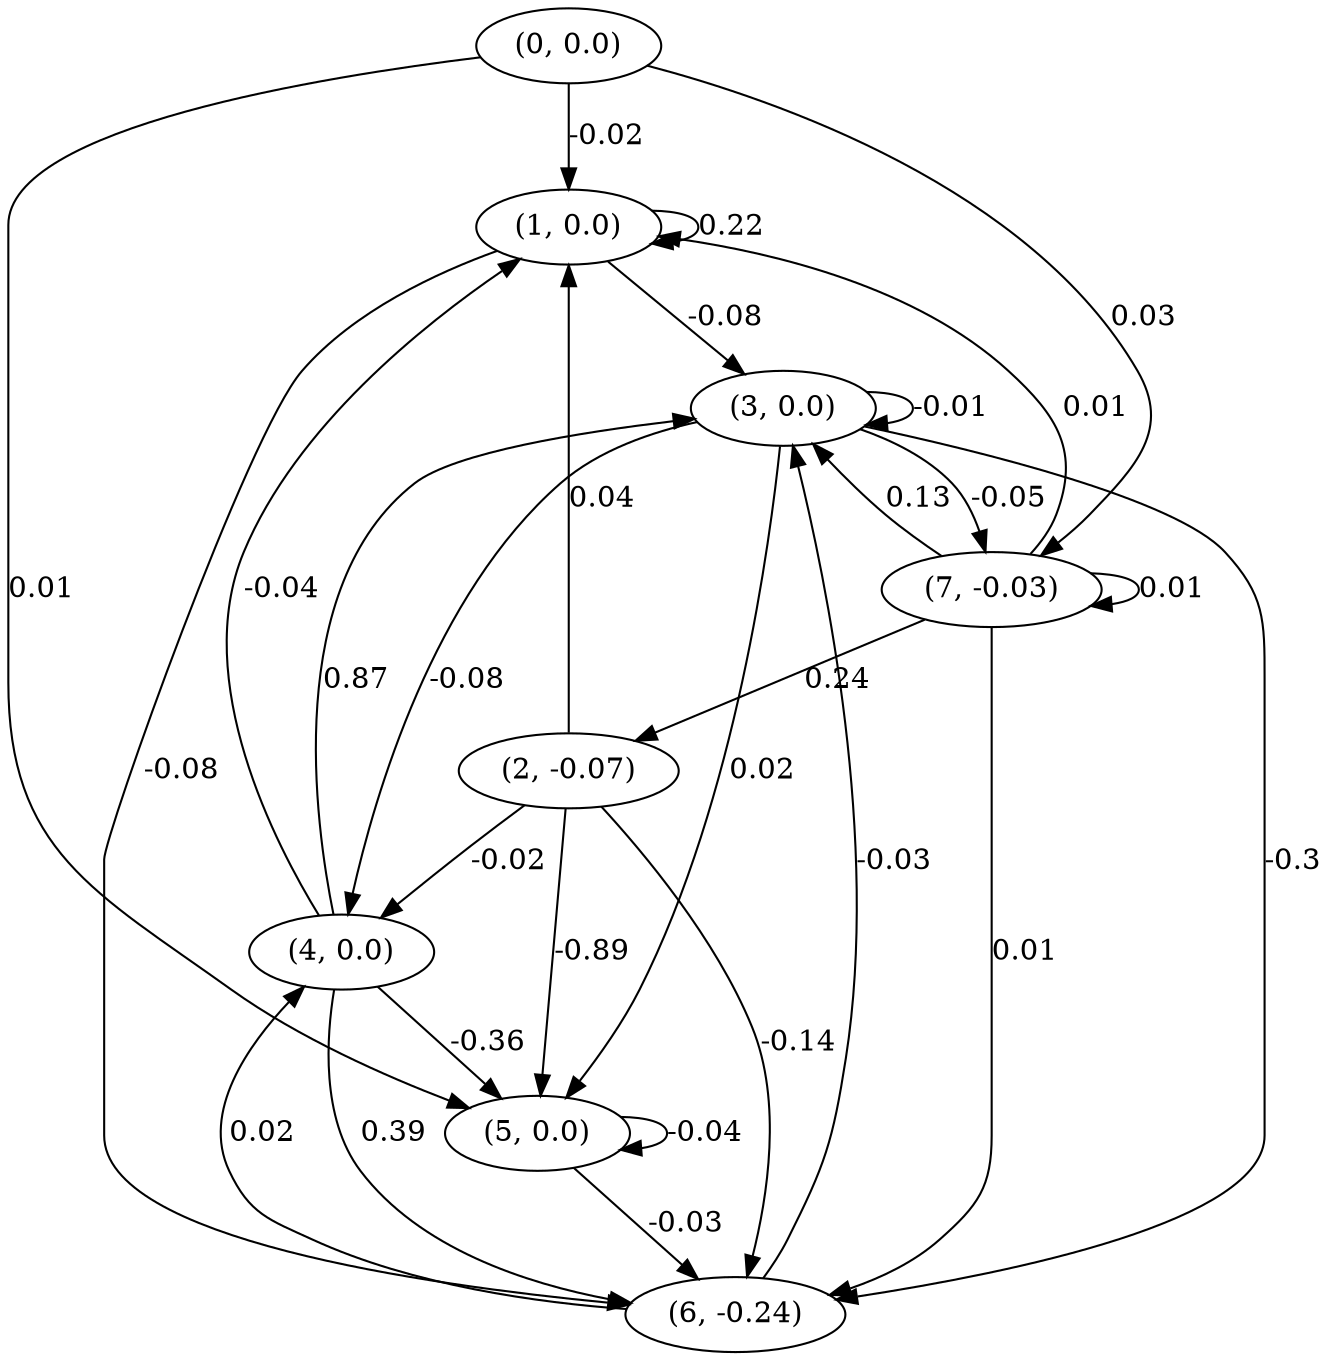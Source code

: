 digraph {
    0 [ label = "(0, 0.0)" ]
    1 [ label = "(1, 0.0)" ]
    2 [ label = "(2, -0.07)" ]
    3 [ label = "(3, 0.0)" ]
    4 [ label = "(4, 0.0)" ]
    5 [ label = "(5, 0.0)" ]
    6 [ label = "(6, -0.24)" ]
    7 [ label = "(7, -0.03)" ]
    1 -> 1 [ label = "0.22" ]
    3 -> 3 [ label = "-0.01" ]
    5 -> 5 [ label = "-0.04" ]
    7 -> 7 [ label = "0.01" ]
    0 -> 1 [ label = "-0.02" ]
    2 -> 1 [ label = "0.04" ]
    4 -> 1 [ label = "-0.04" ]
    7 -> 1 [ label = "0.01" ]
    7 -> 2 [ label = "0.24" ]
    1 -> 3 [ label = "-0.08" ]
    4 -> 3 [ label = "0.87" ]
    6 -> 3 [ label = "-0.03" ]
    7 -> 3 [ label = "0.13" ]
    2 -> 4 [ label = "-0.02" ]
    3 -> 4 [ label = "-0.08" ]
    6 -> 4 [ label = "0.02" ]
    0 -> 5 [ label = "0.01" ]
    2 -> 5 [ label = "-0.89" ]
    3 -> 5 [ label = "0.02" ]
    4 -> 5 [ label = "-0.36" ]
    1 -> 6 [ label = "-0.08" ]
    2 -> 6 [ label = "-0.14" ]
    3 -> 6 [ label = "-0.3" ]
    4 -> 6 [ label = "0.39" ]
    5 -> 6 [ label = "-0.03" ]
    7 -> 6 [ label = "0.01" ]
    0 -> 7 [ label = "0.03" ]
    3 -> 7 [ label = "-0.05" ]
}

